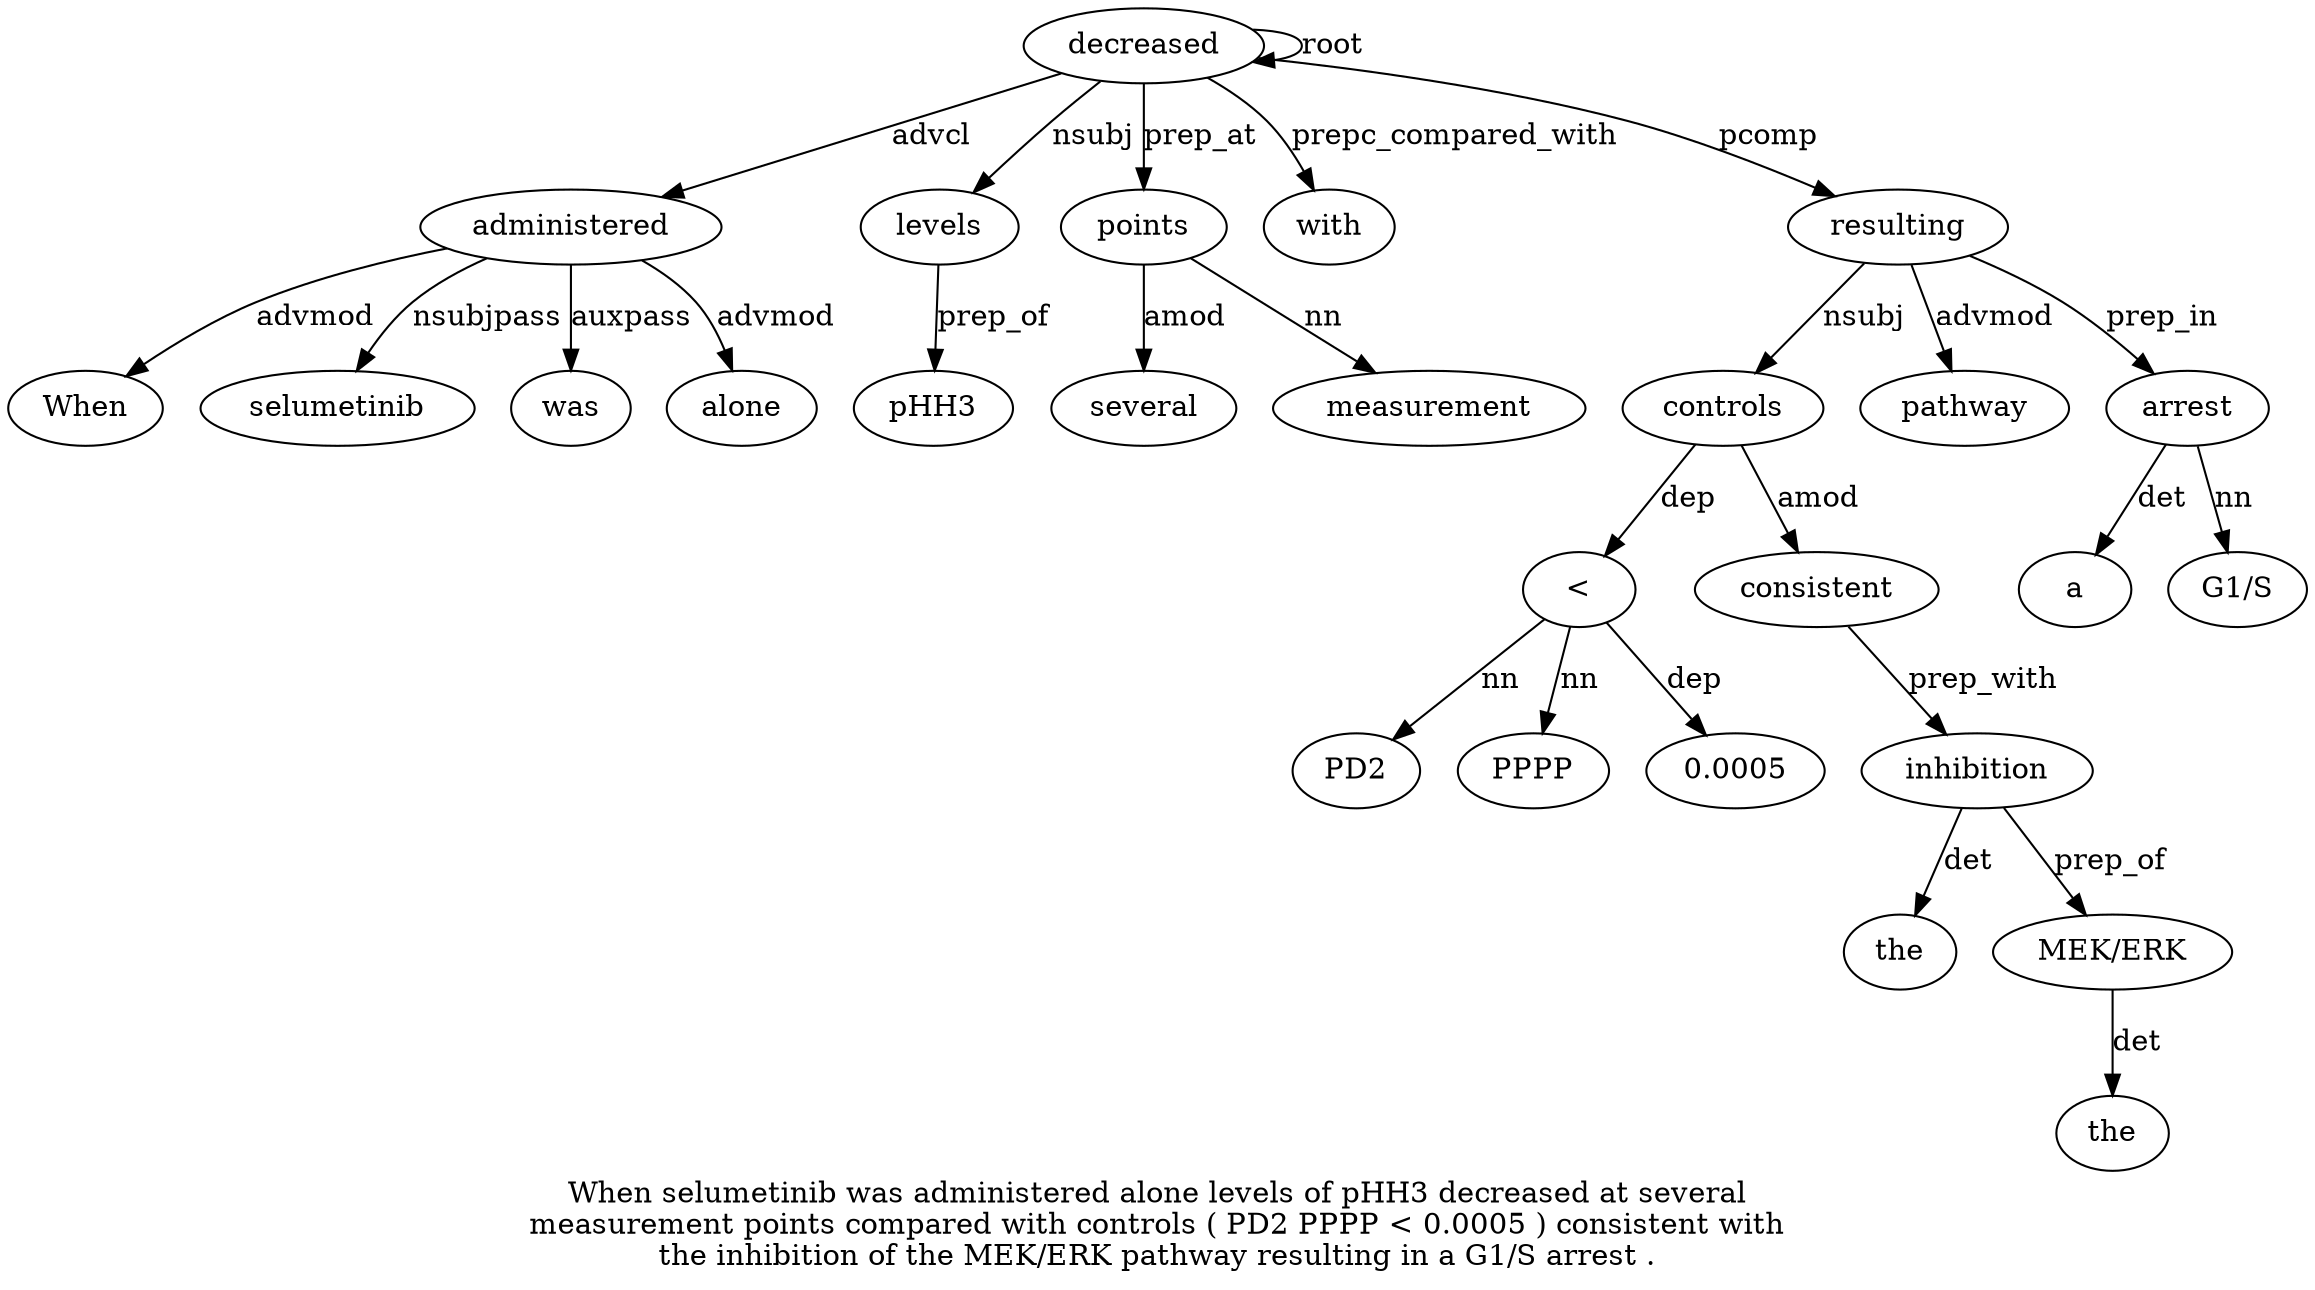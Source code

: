 digraph "When selumetinib was administered alone levels of pHH3 decreased at several measurement points compared with controls ( PD2 PPPP < 0.0005 ) consistent with the inhibition of the MEK/ERK pathway resulting in a G1/S arrest ." {
label="When selumetinib was administered alone levels of pHH3 decreased at several
measurement points compared with controls ( PD2 PPPP < 0.0005 ) consistent with
the inhibition of the MEK/ERK pathway resulting in a G1/S arrest .";
administered4 [style=filled, fillcolor=white, label=administered];
When1 [style=filled, fillcolor=white, label=When];
administered4 -> When1  [label=advmod];
selumetinib2 [style=filled, fillcolor=white, label=selumetinib];
administered4 -> selumetinib2  [label=nsubjpass];
was3 [style=filled, fillcolor=white, label=was];
administered4 -> was3  [label=auxpass];
decreased9 [style=filled, fillcolor=white, label=decreased];
decreased9 -> administered4  [label=advcl];
alone5 [style=filled, fillcolor=white, label=alone];
administered4 -> alone5  [label=advmod];
levels6 [style=filled, fillcolor=white, label=levels];
decreased9 -> levels6  [label=nsubj];
pHH38 [style=filled, fillcolor=white, label=pHH3];
levels6 -> pHH38  [label=prep_of];
decreased9 -> decreased9  [label=root];
points13 [style=filled, fillcolor=white, label=points];
several11 [style=filled, fillcolor=white, label=several];
points13 -> several11  [label=amod];
measurement12 [style=filled, fillcolor=white, label=measurement];
points13 -> measurement12  [label=nn];
decreased9 -> points13  [label=prep_at];
with15 [style=filled, fillcolor=white, label=with];
decreased9 -> with15  [label=prepc_compared_with];
resulting31 [style=filled, fillcolor=white, label=resulting];
controls16 [style=filled, fillcolor=white, label=controls];
resulting31 -> controls16  [label=nsubj];
"<20" [style=filled, fillcolor=white, label="<"];
PD218 [style=filled, fillcolor=white, label=PD2];
"<20" -> PD218  [label=nn];
PPPP19 [style=filled, fillcolor=white, label=PPPP];
"<20" -> PPPP19  [label=nn];
controls16 -> "<20"  [label=dep];
"0.000521" [style=filled, fillcolor=white, label="0.0005"];
"<20" -> "0.000521"  [label=dep];
consistent23 [style=filled, fillcolor=white, label=consistent];
controls16 -> consistent23  [label=amod];
inhibition26 [style=filled, fillcolor=white, label=inhibition];
the25 [style=filled, fillcolor=white, label=the];
inhibition26 -> the25  [label=det];
consistent23 -> inhibition26  [label=prep_with];
"MEK/ERK29" [style=filled, fillcolor=white, label="MEK/ERK"];
the28 [style=filled, fillcolor=white, label=the];
"MEK/ERK29" -> the28  [label=det];
inhibition26 -> "MEK/ERK29"  [label=prep_of];
pathway30 [style=filled, fillcolor=white, label=pathway];
resulting31 -> pathway30  [label=advmod];
decreased9 -> resulting31  [label=pcomp];
arrest35 [style=filled, fillcolor=white, label=arrest];
a33 [style=filled, fillcolor=white, label=a];
arrest35 -> a33  [label=det];
"G1/S34" [style=filled, fillcolor=white, label="G1/S"];
arrest35 -> "G1/S34"  [label=nn];
resulting31 -> arrest35  [label=prep_in];
}
